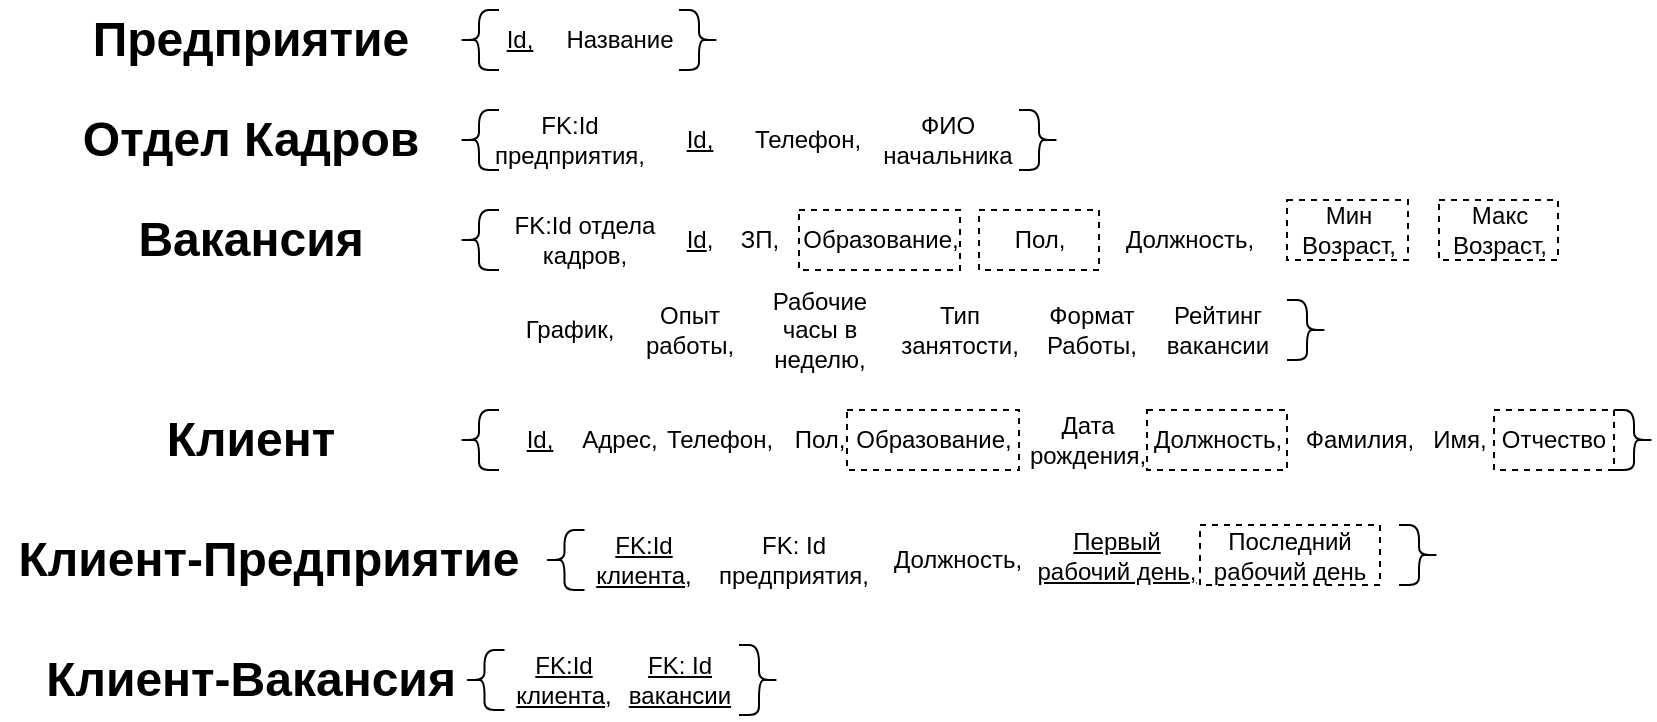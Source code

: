 <mxfile version="28.1.2">
  <diagram name="Страница — 1" id="BJcCydQLlPJKZHcG0jiz">
    <mxGraphModel dx="1114" dy="749" grid="1" gridSize="10" guides="1" tooltips="1" connect="1" arrows="1" fold="1" page="1" pageScale="1" pageWidth="827" pageHeight="1169" math="0" shadow="0">
      <root>
        <mxCell id="0" />
        <mxCell id="1" parent="0" />
        <mxCell id="1D00OTn28_5Agn78taZn-2" value="Предприятие" style="text;strokeColor=none;fillColor=none;html=1;fontSize=24;fontStyle=1;verticalAlign=middle;align=center;" parent="1" vertex="1">
          <mxGeometry x="39.5" y="30" width="170" height="40" as="geometry" />
        </mxCell>
        <mxCell id="1D00OTn28_5Agn78taZn-3" value="" style="shape=curlyBracket;whiteSpace=wrap;html=1;rounded=1;labelPosition=left;verticalLabelPosition=middle;align=right;verticalAlign=middle;size=0.5;" parent="1" vertex="1">
          <mxGeometry x="229.5" y="35" width="20" height="30" as="geometry" />
        </mxCell>
        <mxCell id="1D00OTn28_5Agn78taZn-4" value="Id," style="text;html=1;align=center;verticalAlign=middle;whiteSpace=wrap;rounded=0;strokeColor=none;fontStyle=4" parent="1" vertex="1">
          <mxGeometry x="229.5" y="35" width="60" height="30" as="geometry" />
        </mxCell>
        <mxCell id="1D00OTn28_5Agn78taZn-5" value="Название" style="text;html=1;align=center;verticalAlign=middle;whiteSpace=wrap;rounded=0;" parent="1" vertex="1">
          <mxGeometry x="279.5" y="35" width="60" height="30" as="geometry" />
        </mxCell>
        <mxCell id="1D00OTn28_5Agn78taZn-6" value="" style="shape=curlyBracket;whiteSpace=wrap;html=1;rounded=1;flipH=1;labelPosition=right;verticalLabelPosition=middle;align=left;verticalAlign=middle;" parent="1" vertex="1">
          <mxGeometry x="339.5" y="35" width="20" height="30" as="geometry" />
        </mxCell>
        <mxCell id="1D00OTn28_5Agn78taZn-9" value="Отдел Кадров" style="text;strokeColor=none;fillColor=none;html=1;fontSize=24;fontStyle=1;verticalAlign=middle;align=center;" parent="1" vertex="1">
          <mxGeometry x="34.5" y="80" width="180" height="40" as="geometry" />
        </mxCell>
        <mxCell id="1D00OTn28_5Agn78taZn-10" value="" style="shape=curlyBracket;whiteSpace=wrap;html=1;rounded=1;labelPosition=left;verticalLabelPosition=middle;align=right;verticalAlign=middle;" parent="1" vertex="1">
          <mxGeometry x="229.5" y="85" width="20" height="30" as="geometry" />
        </mxCell>
        <mxCell id="1D00OTn28_5Agn78taZn-11" value="FK:Id предприятия," style="text;html=1;align=center;verticalAlign=middle;whiteSpace=wrap;rounded=0;" parent="1" vertex="1">
          <mxGeometry x="239.5" y="85" width="90" height="30" as="geometry" />
        </mxCell>
        <mxCell id="1D00OTn28_5Agn78taZn-12" value="Id," style="text;html=1;align=center;verticalAlign=middle;whiteSpace=wrap;rounded=0;fontStyle=4" parent="1" vertex="1">
          <mxGeometry x="319.5" y="85" width="60" height="30" as="geometry" />
        </mxCell>
        <mxCell id="1D00OTn28_5Agn78taZn-13" value="Телефон," style="text;html=1;align=center;verticalAlign=middle;whiteSpace=wrap;rounded=0;" parent="1" vertex="1">
          <mxGeometry x="373.5" y="85" width="60" height="30" as="geometry" />
        </mxCell>
        <mxCell id="1D00OTn28_5Agn78taZn-14" value="ФИО начальника" style="text;html=1;align=center;verticalAlign=middle;whiteSpace=wrap;rounded=0;" parent="1" vertex="1">
          <mxGeometry x="433.5" y="85" width="80" height="30" as="geometry" />
        </mxCell>
        <mxCell id="1D00OTn28_5Agn78taZn-15" value="" style="shape=curlyBracket;whiteSpace=wrap;html=1;rounded=1;flipH=1;labelPosition=right;verticalLabelPosition=middle;align=left;verticalAlign=middle;" parent="1" vertex="1">
          <mxGeometry x="509.5" y="85" width="20" height="30" as="geometry" />
        </mxCell>
        <mxCell id="1D00OTn28_5Agn78taZn-17" value="Вакансия" style="text;strokeColor=none;fillColor=none;html=1;fontSize=24;fontStyle=1;verticalAlign=middle;align=center;" parent="1" vertex="1">
          <mxGeometry x="59.5" y="130" width="130" height="40" as="geometry" />
        </mxCell>
        <mxCell id="1D00OTn28_5Agn78taZn-18" value="" style="shape=curlyBracket;whiteSpace=wrap;html=1;rounded=1;labelPosition=left;verticalLabelPosition=middle;align=right;verticalAlign=middle;" parent="1" vertex="1">
          <mxGeometry x="229.5" y="135" width="20" height="30" as="geometry" />
        </mxCell>
        <mxCell id="1D00OTn28_5Agn78taZn-19" value="FK:Id отдела кадров," style="text;html=1;align=center;verticalAlign=middle;whiteSpace=wrap;rounded=0;" parent="1" vertex="1">
          <mxGeometry x="254.5" y="135" width="75" height="30" as="geometry" />
        </mxCell>
        <mxCell id="1D00OTn28_5Agn78taZn-20" value="&lt;u&gt;Id&lt;/u&gt;," style="text;html=1;align=center;verticalAlign=middle;whiteSpace=wrap;rounded=0;" parent="1" vertex="1">
          <mxGeometry x="319.5" y="135" width="60" height="30" as="geometry" />
        </mxCell>
        <mxCell id="1D00OTn28_5Agn78taZn-21" value="ЗП," style="text;html=1;align=center;verticalAlign=middle;whiteSpace=wrap;rounded=0;" parent="1" vertex="1">
          <mxGeometry x="349.5" y="135" width="60" height="30" as="geometry" />
        </mxCell>
        <mxCell id="1D00OTn28_5Agn78taZn-22" value="Образование," style="text;html=1;align=center;verticalAlign=middle;whiteSpace=wrap;rounded=0;strokeColor=default;dashed=1;" parent="1" vertex="1">
          <mxGeometry x="399.5" y="135" width="80.5" height="30" as="geometry" />
        </mxCell>
        <mxCell id="1D00OTn28_5Agn78taZn-23" value="Пол," style="text;html=1;align=center;verticalAlign=middle;whiteSpace=wrap;rounded=0;dashed=1;strokeColor=default;" parent="1" vertex="1">
          <mxGeometry x="489.5" y="135" width="60" height="30" as="geometry" />
        </mxCell>
        <mxCell id="1D00OTn28_5Agn78taZn-24" value="Должность," style="text;html=1;align=center;verticalAlign=middle;whiteSpace=wrap;rounded=0;dashed=1;strokeColor=none;" parent="1" vertex="1">
          <mxGeometry x="559.5" y="135" width="70" height="30" as="geometry" />
        </mxCell>
        <mxCell id="1D00OTn28_5Agn78taZn-25" value="Мин Возраст," style="text;html=1;align=center;verticalAlign=middle;whiteSpace=wrap;rounded=0;dashed=1;strokeColor=default;" parent="1" vertex="1">
          <mxGeometry x="643.5" y="130" width="60.5" height="30" as="geometry" />
        </mxCell>
        <mxCell id="1D00OTn28_5Agn78taZn-26" value="Макс Возраст," style="text;html=1;align=center;verticalAlign=middle;whiteSpace=wrap;rounded=0;dashed=1;strokeColor=default;" parent="1" vertex="1">
          <mxGeometry x="719.5" y="130" width="59.5" height="30" as="geometry" />
        </mxCell>
        <mxCell id="1D00OTn28_5Agn78taZn-27" value="График," style="text;html=1;align=center;verticalAlign=middle;whiteSpace=wrap;rounded=0;" parent="1" vertex="1">
          <mxGeometry x="254.5" y="180" width="60" height="30" as="geometry" />
        </mxCell>
        <mxCell id="1D00OTn28_5Agn78taZn-28" value="Опыт работы," style="text;html=1;align=center;verticalAlign=middle;whiteSpace=wrap;rounded=0;" parent="1" vertex="1">
          <mxGeometry x="314.5" y="180" width="60" height="30" as="geometry" />
        </mxCell>
        <mxCell id="1D00OTn28_5Agn78taZn-29" value="Рабочие часы в неделю," style="text;html=1;align=center;verticalAlign=middle;whiteSpace=wrap;rounded=0;" parent="1" vertex="1">
          <mxGeometry x="379.5" y="180" width="60" height="30" as="geometry" />
        </mxCell>
        <mxCell id="1D00OTn28_5Agn78taZn-30" value="Тип занятости," style="text;html=1;align=center;verticalAlign=middle;whiteSpace=wrap;rounded=0;" parent="1" vertex="1">
          <mxGeometry x="449.5" y="180" width="60" height="30" as="geometry" />
        </mxCell>
        <mxCell id="1D00OTn28_5Agn78taZn-31" value="Формат Работы," style="text;html=1;align=center;verticalAlign=middle;whiteSpace=wrap;rounded=0;" parent="1" vertex="1">
          <mxGeometry x="515.5" y="180" width="60" height="30" as="geometry" />
        </mxCell>
        <mxCell id="1D00OTn28_5Agn78taZn-32" value="" style="shape=curlyBracket;whiteSpace=wrap;html=1;rounded=1;flipH=1;labelPosition=right;verticalLabelPosition=middle;align=left;verticalAlign=middle;" parent="1" vertex="1">
          <mxGeometry x="643.5" y="180" width="20" height="30" as="geometry" />
        </mxCell>
        <mxCell id="1D00OTn28_5Agn78taZn-33" value="Клиент" style="text;strokeColor=none;fillColor=none;html=1;fontSize=24;fontStyle=1;verticalAlign=middle;align=center;" parent="1" vertex="1">
          <mxGeometry x="74.5" y="230" width="100" height="40" as="geometry" />
        </mxCell>
        <mxCell id="1D00OTn28_5Agn78taZn-34" value="" style="shape=curlyBracket;whiteSpace=wrap;html=1;rounded=1;labelPosition=left;verticalLabelPosition=middle;align=right;verticalAlign=middle;" parent="1" vertex="1">
          <mxGeometry x="229.5" y="235" width="20" height="30" as="geometry" />
        </mxCell>
        <mxCell id="1D00OTn28_5Agn78taZn-35" value="&lt;u&gt;Id,&lt;/u&gt;" style="text;html=1;align=center;verticalAlign=middle;whiteSpace=wrap;rounded=0;" parent="1" vertex="1">
          <mxGeometry x="239.5" y="235" width="60" height="30" as="geometry" />
        </mxCell>
        <mxCell id="1D00OTn28_5Agn78taZn-36" value="Адрес," style="text;html=1;align=center;verticalAlign=middle;whiteSpace=wrap;rounded=0;" parent="1" vertex="1">
          <mxGeometry x="279.5" y="235" width="60" height="30" as="geometry" />
        </mxCell>
        <mxCell id="1D00OTn28_5Agn78taZn-37" value="Телефон," style="text;html=1;align=center;verticalAlign=middle;whiteSpace=wrap;rounded=0;" parent="1" vertex="1">
          <mxGeometry x="329.5" y="235" width="60" height="30" as="geometry" />
        </mxCell>
        <mxCell id="1D00OTn28_5Agn78taZn-38" value="Пол," style="text;html=1;align=center;verticalAlign=middle;whiteSpace=wrap;rounded=0;" parent="1" vertex="1">
          <mxGeometry x="379.5" y="235" width="60" height="30" as="geometry" />
        </mxCell>
        <mxCell id="1D00OTn28_5Agn78taZn-39" value="Образование," style="text;html=1;align=center;verticalAlign=middle;whiteSpace=wrap;rounded=0;dashed=1;strokeColor=default;" parent="1" vertex="1">
          <mxGeometry x="423.5" y="235" width="86" height="30" as="geometry" />
        </mxCell>
        <mxCell id="1D00OTn28_5Agn78taZn-40" value="Дата рождения," style="text;html=1;align=center;verticalAlign=middle;whiteSpace=wrap;rounded=0;" parent="1" vertex="1">
          <mxGeometry x="513.5" y="235" width="60" height="30" as="geometry" />
        </mxCell>
        <mxCell id="1D00OTn28_5Agn78taZn-41" value="Фамилия," style="text;html=1;align=center;verticalAlign=middle;whiteSpace=wrap;rounded=0;" parent="1" vertex="1">
          <mxGeometry x="650" y="235" width="60" height="30" as="geometry" />
        </mxCell>
        <mxCell id="1D00OTn28_5Agn78taZn-42" value="Должность," style="text;html=1;align=center;verticalAlign=middle;whiteSpace=wrap;rounded=0;strokeColor=default;dashed=1;" parent="1" vertex="1">
          <mxGeometry x="573.5" y="235" width="70" height="30" as="geometry" />
        </mxCell>
        <mxCell id="1D00OTn28_5Agn78taZn-43" value="" style="shape=curlyBracket;whiteSpace=wrap;html=1;rounded=1;flipH=1;labelPosition=right;verticalLabelPosition=middle;align=left;verticalAlign=middle;" parent="1" vertex="1">
          <mxGeometry x="807" y="235" width="20" height="30" as="geometry" />
        </mxCell>
        <mxCell id="1D00OTn28_5Agn78taZn-47" value="FK: Id предприятия," style="text;html=1;align=center;verticalAlign=middle;whiteSpace=wrap;rounded=0;" parent="1" vertex="1">
          <mxGeometry x="354" y="295" width="85.5" height="30" as="geometry" />
        </mxCell>
        <mxCell id="1D00OTn28_5Agn78taZn-49" value="Последний рабочий день" style="text;html=1;align=center;verticalAlign=middle;whiteSpace=wrap;rounded=0;strokeColor=default;dashed=1;" parent="1" vertex="1">
          <mxGeometry x="600" y="292.5" width="90" height="30" as="geometry" />
        </mxCell>
        <mxCell id="1D00OTn28_5Agn78taZn-50" value="" style="shape=curlyBracket;whiteSpace=wrap;html=1;rounded=1;flipH=1;labelPosition=right;verticalLabelPosition=middle;align=left;verticalAlign=middle;" parent="1" vertex="1">
          <mxGeometry x="699.5" y="292.5" width="20" height="30" as="geometry" />
        </mxCell>
        <mxCell id="1D00OTn28_5Agn78taZn-51" value="Клиент-Вакансия" style="text;strokeColor=none;fillColor=none;html=1;fontSize=24;fontStyle=1;verticalAlign=middle;align=center;" parent="1" vertex="1">
          <mxGeometry x="16.75" y="350" width="215.5" height="40" as="geometry" />
        </mxCell>
        <mxCell id="1D00OTn28_5Agn78taZn-52" value="" style="shape=curlyBracket;whiteSpace=wrap;html=1;rounded=1;labelPosition=left;verticalLabelPosition=middle;align=right;verticalAlign=middle;" parent="1" vertex="1">
          <mxGeometry x="232.25" y="355" width="20" height="30" as="geometry" />
        </mxCell>
        <mxCell id="1D00OTn28_5Agn78taZn-53" value="FK:Id клиента," style="text;html=1;align=center;verticalAlign=middle;whiteSpace=wrap;rounded=0;fontStyle=4" parent="1" vertex="1">
          <mxGeometry x="252.25" y="355" width="60" height="30" as="geometry" />
        </mxCell>
        <mxCell id="1D00OTn28_5Agn78taZn-54" value="FK: Id вакансии" style="text;html=1;align=center;verticalAlign=middle;whiteSpace=wrap;rounded=0;fontStyle=4" parent="1" vertex="1">
          <mxGeometry x="310" y="355" width="60" height="30" as="geometry" />
        </mxCell>
        <mxCell id="1D00OTn28_5Agn78taZn-55" value="" style="shape=curlyBracket;whiteSpace=wrap;html=1;rounded=1;flipH=1;labelPosition=right;verticalLabelPosition=middle;align=left;verticalAlign=middle;" parent="1" vertex="1">
          <mxGeometry x="369.5" y="352.5" width="20" height="35" as="geometry" />
        </mxCell>
        <mxCell id="1D00OTn28_5Agn78taZn-57" value="Имя," style="text;html=1;align=center;verticalAlign=middle;whiteSpace=wrap;rounded=0;" parent="1" vertex="1">
          <mxGeometry x="700" y="235" width="60" height="30" as="geometry" />
        </mxCell>
        <mxCell id="1D00OTn28_5Agn78taZn-58" value="Отчество" style="text;html=1;align=center;verticalAlign=middle;whiteSpace=wrap;rounded=0;strokeColor=default;dashed=1;" parent="1" vertex="1">
          <mxGeometry x="747" y="235" width="60" height="30" as="geometry" />
        </mxCell>
        <mxCell id="ZoTQHLhfo7Nb2i6sTZC_-1" value="Клиент-Предприятие" style="text;strokeColor=none;fillColor=none;html=1;fontSize=24;fontStyle=1;verticalAlign=middle;align=center;" parent="1" vertex="1">
          <mxGeometry y="290" width="268.25" height="40" as="geometry" />
        </mxCell>
        <mxCell id="ZoTQHLhfo7Nb2i6sTZC_-3" value="" style="shape=curlyBracket;whiteSpace=wrap;html=1;rounded=1;labelPosition=left;verticalLabelPosition=middle;align=right;verticalAlign=middle;" parent="1" vertex="1">
          <mxGeometry x="272.25" y="295" width="20" height="30" as="geometry" />
        </mxCell>
        <mxCell id="ZoTQHLhfo7Nb2i6sTZC_-4" value="&lt;u&gt;FK:Id клиента,&lt;/u&gt;" style="text;html=1;align=center;verticalAlign=middle;whiteSpace=wrap;rounded=0;" parent="1" vertex="1">
          <mxGeometry x="292.25" y="295" width="60" height="30" as="geometry" />
        </mxCell>
        <mxCell id="ZoTQHLhfo7Nb2i6sTZC_-5" value="Должность," style="text;html=1;align=center;verticalAlign=middle;whiteSpace=wrap;rounded=0;" parent="1" vertex="1">
          <mxGeometry x="443.5" y="295" width="70" height="30" as="geometry" />
        </mxCell>
        <mxCell id="ZoTQHLhfo7Nb2i6sTZC_-6" value="&lt;u&gt;Первый рабочий день,&lt;/u&gt;" style="text;html=1;align=center;verticalAlign=middle;whiteSpace=wrap;rounded=0;" parent="1" vertex="1">
          <mxGeometry x="515.5" y="292.5" width="84.5" height="30" as="geometry" />
        </mxCell>
        <mxCell id="pUK9PkuJt4Sx-pMBpI9T-2" value="Рейтинг вакансии" style="text;html=1;align=center;verticalAlign=middle;whiteSpace=wrap;rounded=0;" vertex="1" parent="1">
          <mxGeometry x="578.5" y="180" width="60" height="30" as="geometry" />
        </mxCell>
      </root>
    </mxGraphModel>
  </diagram>
</mxfile>

